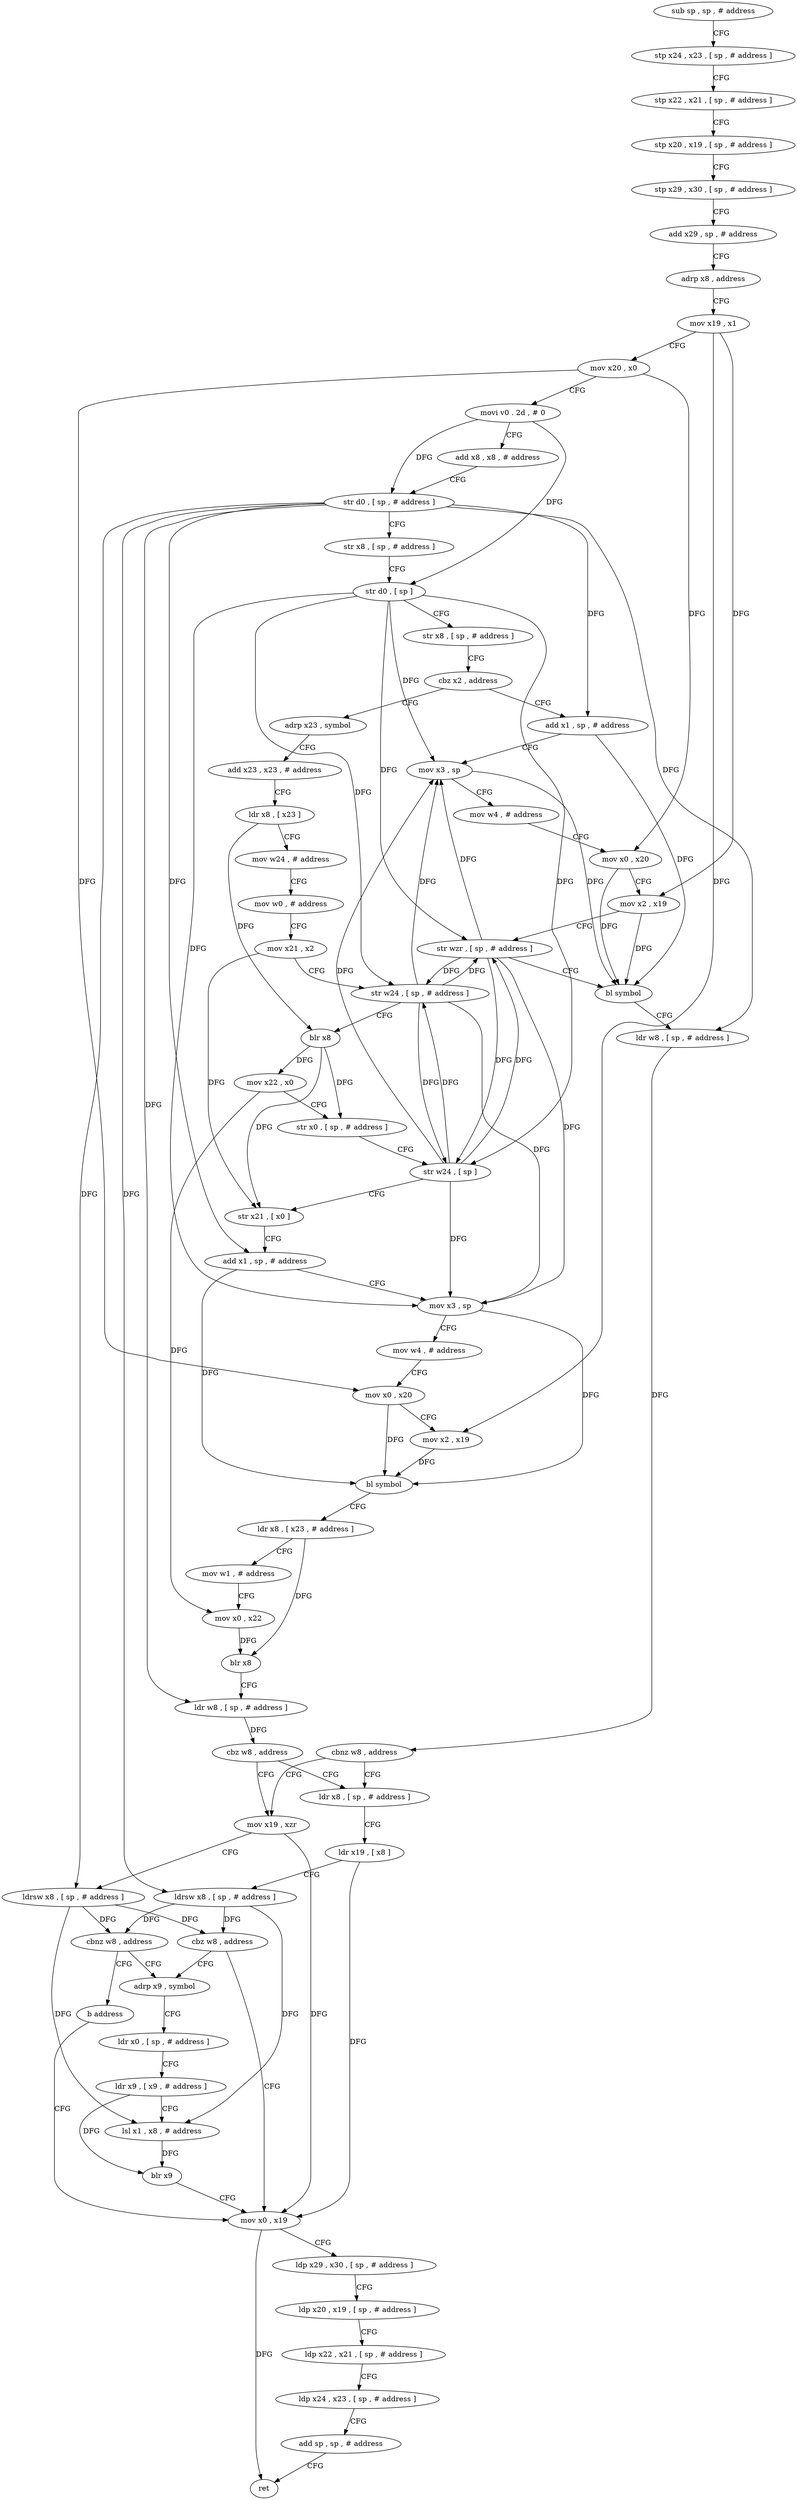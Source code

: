 digraph "func" {
"4241496" [label = "sub sp , sp , # address" ]
"4241500" [label = "stp x24 , x23 , [ sp , # address ]" ]
"4241504" [label = "stp x22 , x21 , [ sp , # address ]" ]
"4241508" [label = "stp x20 , x19 , [ sp , # address ]" ]
"4241512" [label = "stp x29 , x30 , [ sp , # address ]" ]
"4241516" [label = "add x29 , sp , # address" ]
"4241520" [label = "adrp x8 , address" ]
"4241524" [label = "mov x19 , x1" ]
"4241528" [label = "mov x20 , x0" ]
"4241532" [label = "movi v0 . 2d , # 0" ]
"4241536" [label = "add x8 , x8 , # address" ]
"4241540" [label = "str d0 , [ sp , # address ]" ]
"4241544" [label = "str x8 , [ sp , # address ]" ]
"4241548" [label = "str d0 , [ sp ]" ]
"4241552" [label = "str x8 , [ sp , # address ]" ]
"4241556" [label = "cbz x2 , address" ]
"4241720" [label = "add x1 , sp , # address" ]
"4241560" [label = "adrp x23 , symbol" ]
"4241724" [label = "mov x3 , sp" ]
"4241728" [label = "mov w4 , # address" ]
"4241732" [label = "mov x0 , x20" ]
"4241736" [label = "mov x2 , x19" ]
"4241740" [label = "str wzr , [ sp , # address ]" ]
"4241744" [label = "bl symbol" ]
"4241748" [label = "ldr w8 , [ sp , # address ]" ]
"4241752" [label = "cbnz w8 , address" ]
"4241656" [label = "ldr x8 , [ sp , # address ]" ]
"4241756" [label = "mov x19 , xzr" ]
"4241564" [label = "add x23 , x23 , # address" ]
"4241568" [label = "ldr x8 , [ x23 ]" ]
"4241572" [label = "mov w24 , # address" ]
"4241576" [label = "mov w0 , # address" ]
"4241580" [label = "mov x21 , x2" ]
"4241584" [label = "str w24 , [ sp , # address ]" ]
"4241588" [label = "blr x8" ]
"4241592" [label = "mov x22 , x0" ]
"4241596" [label = "str x0 , [ sp , # address ]" ]
"4241600" [label = "str w24 , [ sp ]" ]
"4241604" [label = "str x21 , [ x0 ]" ]
"4241608" [label = "add x1 , sp , # address" ]
"4241612" [label = "mov x3 , sp" ]
"4241616" [label = "mov w4 , # address" ]
"4241620" [label = "mov x0 , x20" ]
"4241624" [label = "mov x2 , x19" ]
"4241628" [label = "bl symbol" ]
"4241632" [label = "ldr x8 , [ x23 , # address ]" ]
"4241636" [label = "mov w1 , # address" ]
"4241640" [label = "mov x0 , x22" ]
"4241644" [label = "blr x8" ]
"4241648" [label = "ldr w8 , [ sp , # address ]" ]
"4241652" [label = "cbz w8 , address" ]
"4241660" [label = "ldr x19 , [ x8 ]" ]
"4241664" [label = "ldrsw x8 , [ sp , # address ]" ]
"4241668" [label = "cbz w8 , address" ]
"4241692" [label = "mov x0 , x19" ]
"4241672" [label = "adrp x9 , symbol" ]
"4241760" [label = "ldrsw x8 , [ sp , # address ]" ]
"4241764" [label = "cbnz w8 , address" ]
"4241768" [label = "b address" ]
"4241696" [label = "ldp x29 , x30 , [ sp , # address ]" ]
"4241700" [label = "ldp x20 , x19 , [ sp , # address ]" ]
"4241704" [label = "ldp x22 , x21 , [ sp , # address ]" ]
"4241708" [label = "ldp x24 , x23 , [ sp , # address ]" ]
"4241712" [label = "add sp , sp , # address" ]
"4241716" [label = "ret" ]
"4241676" [label = "ldr x0 , [ sp , # address ]" ]
"4241680" [label = "ldr x9 , [ x9 , # address ]" ]
"4241684" [label = "lsl x1 , x8 , # address" ]
"4241688" [label = "blr x9" ]
"4241496" -> "4241500" [ label = "CFG" ]
"4241500" -> "4241504" [ label = "CFG" ]
"4241504" -> "4241508" [ label = "CFG" ]
"4241508" -> "4241512" [ label = "CFG" ]
"4241512" -> "4241516" [ label = "CFG" ]
"4241516" -> "4241520" [ label = "CFG" ]
"4241520" -> "4241524" [ label = "CFG" ]
"4241524" -> "4241528" [ label = "CFG" ]
"4241524" -> "4241736" [ label = "DFG" ]
"4241524" -> "4241624" [ label = "DFG" ]
"4241528" -> "4241532" [ label = "CFG" ]
"4241528" -> "4241732" [ label = "DFG" ]
"4241528" -> "4241620" [ label = "DFG" ]
"4241532" -> "4241536" [ label = "CFG" ]
"4241532" -> "4241540" [ label = "DFG" ]
"4241532" -> "4241548" [ label = "DFG" ]
"4241536" -> "4241540" [ label = "CFG" ]
"4241540" -> "4241544" [ label = "CFG" ]
"4241540" -> "4241748" [ label = "DFG" ]
"4241540" -> "4241648" [ label = "DFG" ]
"4241540" -> "4241664" [ label = "DFG" ]
"4241540" -> "4241760" [ label = "DFG" ]
"4241540" -> "4241720" [ label = "DFG" ]
"4241540" -> "4241608" [ label = "DFG" ]
"4241544" -> "4241548" [ label = "CFG" ]
"4241548" -> "4241552" [ label = "CFG" ]
"4241548" -> "4241724" [ label = "DFG" ]
"4241548" -> "4241740" [ label = "DFG" ]
"4241548" -> "4241584" [ label = "DFG" ]
"4241548" -> "4241600" [ label = "DFG" ]
"4241548" -> "4241612" [ label = "DFG" ]
"4241552" -> "4241556" [ label = "CFG" ]
"4241556" -> "4241720" [ label = "CFG" ]
"4241556" -> "4241560" [ label = "CFG" ]
"4241720" -> "4241724" [ label = "CFG" ]
"4241720" -> "4241744" [ label = "DFG" ]
"4241560" -> "4241564" [ label = "CFG" ]
"4241724" -> "4241728" [ label = "CFG" ]
"4241724" -> "4241744" [ label = "DFG" ]
"4241728" -> "4241732" [ label = "CFG" ]
"4241732" -> "4241736" [ label = "CFG" ]
"4241732" -> "4241744" [ label = "DFG" ]
"4241736" -> "4241740" [ label = "CFG" ]
"4241736" -> "4241744" [ label = "DFG" ]
"4241740" -> "4241744" [ label = "CFG" ]
"4241740" -> "4241724" [ label = "DFG" ]
"4241740" -> "4241584" [ label = "DFG" ]
"4241740" -> "4241600" [ label = "DFG" ]
"4241740" -> "4241612" [ label = "DFG" ]
"4241744" -> "4241748" [ label = "CFG" ]
"4241748" -> "4241752" [ label = "DFG" ]
"4241752" -> "4241656" [ label = "CFG" ]
"4241752" -> "4241756" [ label = "CFG" ]
"4241656" -> "4241660" [ label = "CFG" ]
"4241756" -> "4241760" [ label = "CFG" ]
"4241756" -> "4241692" [ label = "DFG" ]
"4241564" -> "4241568" [ label = "CFG" ]
"4241568" -> "4241572" [ label = "CFG" ]
"4241568" -> "4241588" [ label = "DFG" ]
"4241572" -> "4241576" [ label = "CFG" ]
"4241576" -> "4241580" [ label = "CFG" ]
"4241580" -> "4241584" [ label = "CFG" ]
"4241580" -> "4241604" [ label = "DFG" ]
"4241584" -> "4241588" [ label = "CFG" ]
"4241584" -> "4241724" [ label = "DFG" ]
"4241584" -> "4241740" [ label = "DFG" ]
"4241584" -> "4241600" [ label = "DFG" ]
"4241584" -> "4241612" [ label = "DFG" ]
"4241588" -> "4241592" [ label = "DFG" ]
"4241588" -> "4241596" [ label = "DFG" ]
"4241588" -> "4241604" [ label = "DFG" ]
"4241592" -> "4241596" [ label = "CFG" ]
"4241592" -> "4241640" [ label = "DFG" ]
"4241596" -> "4241600" [ label = "CFG" ]
"4241600" -> "4241604" [ label = "CFG" ]
"4241600" -> "4241724" [ label = "DFG" ]
"4241600" -> "4241740" [ label = "DFG" ]
"4241600" -> "4241584" [ label = "DFG" ]
"4241600" -> "4241612" [ label = "DFG" ]
"4241604" -> "4241608" [ label = "CFG" ]
"4241608" -> "4241612" [ label = "CFG" ]
"4241608" -> "4241628" [ label = "DFG" ]
"4241612" -> "4241616" [ label = "CFG" ]
"4241612" -> "4241628" [ label = "DFG" ]
"4241616" -> "4241620" [ label = "CFG" ]
"4241620" -> "4241624" [ label = "CFG" ]
"4241620" -> "4241628" [ label = "DFG" ]
"4241624" -> "4241628" [ label = "DFG" ]
"4241628" -> "4241632" [ label = "CFG" ]
"4241632" -> "4241636" [ label = "CFG" ]
"4241632" -> "4241644" [ label = "DFG" ]
"4241636" -> "4241640" [ label = "CFG" ]
"4241640" -> "4241644" [ label = "DFG" ]
"4241644" -> "4241648" [ label = "CFG" ]
"4241648" -> "4241652" [ label = "DFG" ]
"4241652" -> "4241756" [ label = "CFG" ]
"4241652" -> "4241656" [ label = "CFG" ]
"4241660" -> "4241664" [ label = "CFG" ]
"4241660" -> "4241692" [ label = "DFG" ]
"4241664" -> "4241668" [ label = "DFG" ]
"4241664" -> "4241764" [ label = "DFG" ]
"4241664" -> "4241684" [ label = "DFG" ]
"4241668" -> "4241692" [ label = "CFG" ]
"4241668" -> "4241672" [ label = "CFG" ]
"4241692" -> "4241696" [ label = "CFG" ]
"4241692" -> "4241716" [ label = "DFG" ]
"4241672" -> "4241676" [ label = "CFG" ]
"4241760" -> "4241764" [ label = "DFG" ]
"4241760" -> "4241668" [ label = "DFG" ]
"4241760" -> "4241684" [ label = "DFG" ]
"4241764" -> "4241672" [ label = "CFG" ]
"4241764" -> "4241768" [ label = "CFG" ]
"4241768" -> "4241692" [ label = "CFG" ]
"4241696" -> "4241700" [ label = "CFG" ]
"4241700" -> "4241704" [ label = "CFG" ]
"4241704" -> "4241708" [ label = "CFG" ]
"4241708" -> "4241712" [ label = "CFG" ]
"4241712" -> "4241716" [ label = "CFG" ]
"4241676" -> "4241680" [ label = "CFG" ]
"4241680" -> "4241684" [ label = "CFG" ]
"4241680" -> "4241688" [ label = "DFG" ]
"4241684" -> "4241688" [ label = "DFG" ]
"4241688" -> "4241692" [ label = "CFG" ]
}
